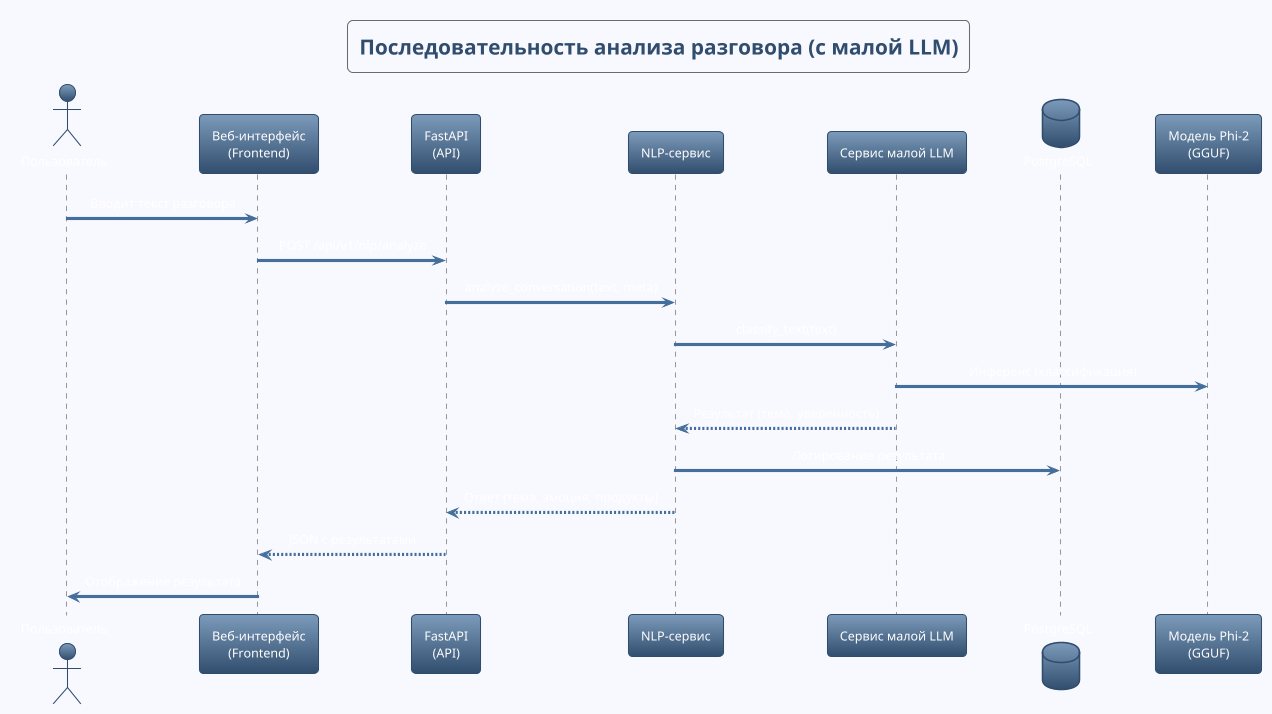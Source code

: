 @startuml
!theme spacelab
skinparam backgroundColor #F8F8FF
skinparam defaultTextAlignment center
title Последовательность анализа разговора (с малой LLM)

actor Пользователь as User
participant "Веб-интерфейс\n(Frontend)" as FE
participant "FastAPI\n(API)" as API
participant "NLP-сервис" as NLP
participant "Сервис малой LLM" as LLM
database "PostgreSQL" as ST
participant "Модель Phi-2\n(GGUF)" as LLM_MODEL

User -> FE : Вводит текст разговора
FE -> API : POST /api/v1/nlp/analyze
API -> NLP : analyze_conversation(text, meta)
NLP -> LLM : classify_text(text)
LLM -> LLM_MODEL : Инференс (классификация)
LLM --> NLP : Результат (тема, уверенность)
NLP -> ST : Логирование результата
NLP --> API : Ответ (тема, эмоция, продукты)
API --> FE : JSON с результатами
FE -> User : Отображение результата
@enduml
